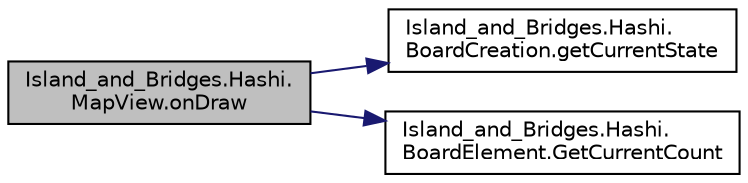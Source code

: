 digraph "Island_and_Bridges.Hashi.MapView.onDraw"
{
  edge [fontname="Helvetica",fontsize="10",labelfontname="Helvetica",labelfontsize="10"];
  node [fontname="Helvetica",fontsize="10",shape=record];
  rankdir="LR";
  Node4 [label="Island_and_Bridges.Hashi.\lMapView.onDraw",height=0.2,width=0.4,color="black", fillcolor="grey75", style="filled", fontcolor="black"];
  Node4 -> Node5 [color="midnightblue",fontsize="10",style="solid",fontname="Helvetica"];
  Node5 [label="Island_and_Bridges.Hashi.\lBoardCreation.getCurrentState",height=0.2,width=0.4,color="black", fillcolor="white", style="filled",URL="$class_island__and___bridges_1_1_hashi_1_1_board_creation.html#a976ae525617a23880c54d0f588197b48"];
  Node4 -> Node6 [color="midnightblue",fontsize="10",style="solid",fontname="Helvetica"];
  Node6 [label="Island_and_Bridges.Hashi.\lBoardElement.GetCurrentCount",height=0.2,width=0.4,color="black", fillcolor="white", style="filled",URL="$class_island__and___bridges_1_1_hashi_1_1_board_element.html#aa377c313875e3e490b0e52db9ebae89c"];
}
